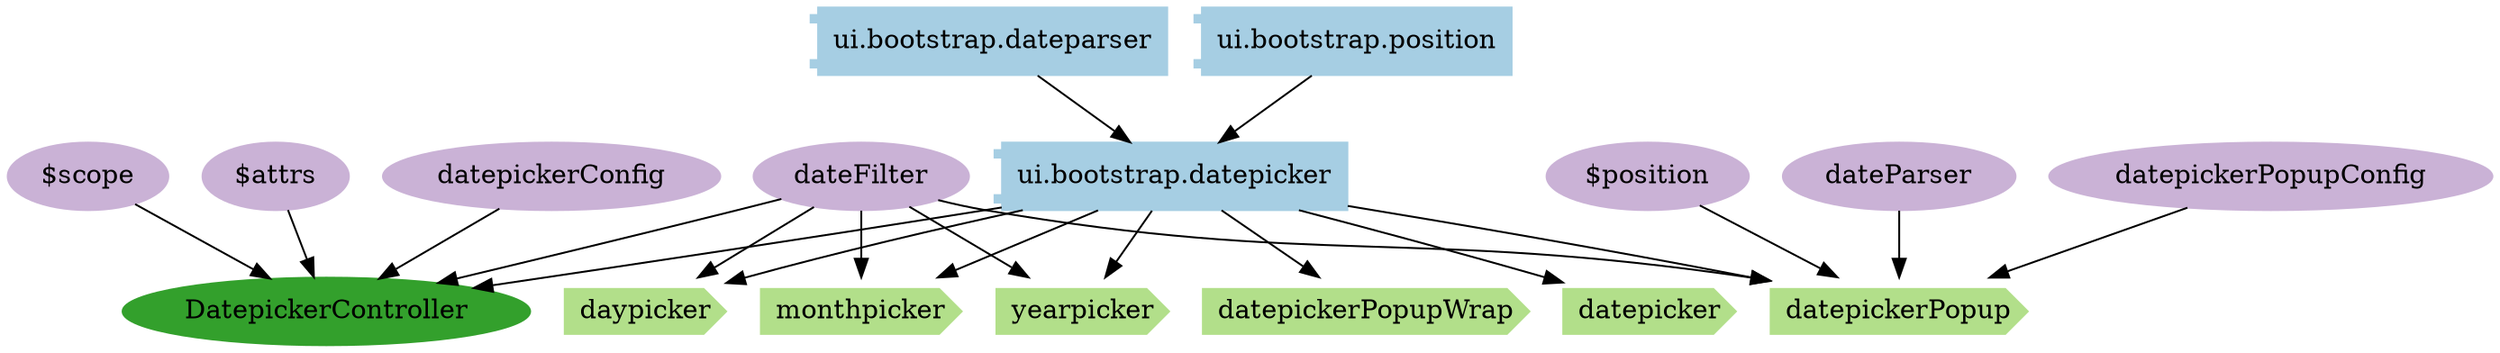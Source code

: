 digraph dependencies {
  node[shape="component",style="filled",colorscheme=paired12]


    node[shape="component"]
    "ui.bootstrap.datepicker"[label="ui.bootstrap.datepicker", color=1]

    
      "ui.bootstrap.dateparser"[label="ui.bootstrap.dateparser", color=1]
      "ui.bootstrap.dateparser" -> "ui.bootstrap.datepicker"
    
      "ui.bootstrap.position"[label="ui.bootstrap.position", color=1]
      "ui.bootstrap.position" -> "ui.bootstrap.datepicker"
    


    node[shape="ellipse"]
    


    
      "DatepickerController"[label="DatepickerController", color=4]
      "ui.bootstrap.datepicker" -> "DatepickerController"
    

    

    

    node[shape="cds"]
    

    
      "datepicker"[label="datepicker", color=3]
      "ui.bootstrap.datepicker" -> "datepicker"
    
      "daypicker"[label="daypicker", color=3]
      "ui.bootstrap.datepicker" -> "daypicker"
    
      "monthpicker"[label="monthpicker", color=3]
      "ui.bootstrap.datepicker" -> "monthpicker"
    
      "yearpicker"[label="yearpicker", color=3]
      "ui.bootstrap.datepicker" -> "yearpicker"
    
      "datepickerPopup"[label="datepickerPopup", color=3]
      "ui.bootstrap.datepicker" -> "datepickerPopup"
    
      "datepickerPopupWrap"[label="datepickerPopupWrap", color=3]
      "ui.bootstrap.datepicker" -> "datepickerPopupWrap"
    









    node[shape="ellipse",style="filled", color=9]
    

    
      
    
      
        "dateFilter"[label="dateFilter"]
        "dateFilter" -> "daypicker"
      
    
      
        "dateFilter"[label="dateFilter"]
        "dateFilter" -> "monthpicker"
      
    
      
        "dateFilter"[label="dateFilter"]
        "dateFilter" -> "yearpicker"
      
    
      
        "$position"[label="$position"]
        "$position" -> "datepickerPopup"
      
        "dateFilter"[label="dateFilter"]
        "dateFilter" -> "datepickerPopup"
      
        "dateParser"[label="dateParser"]
        "dateParser" -> "datepickerPopup"
      
        "datepickerPopupConfig"[label="datepickerPopupConfig"]
        "datepickerPopupConfig" -> "datepickerPopup"
      
    
      
    


    
      
        "$scope"[label="$scope"]
        "$scope" -> "DatepickerController"
      
        "$attrs"[label="$attrs"]
        "$attrs" -> "DatepickerController"
      
        "dateFilter"[label="dateFilter"]
        "dateFilter" -> "DatepickerController"
      
        "datepickerConfig"[label="datepickerConfig"]
        "datepickerConfig" -> "DatepickerController"
      
    

    

    

    


}
